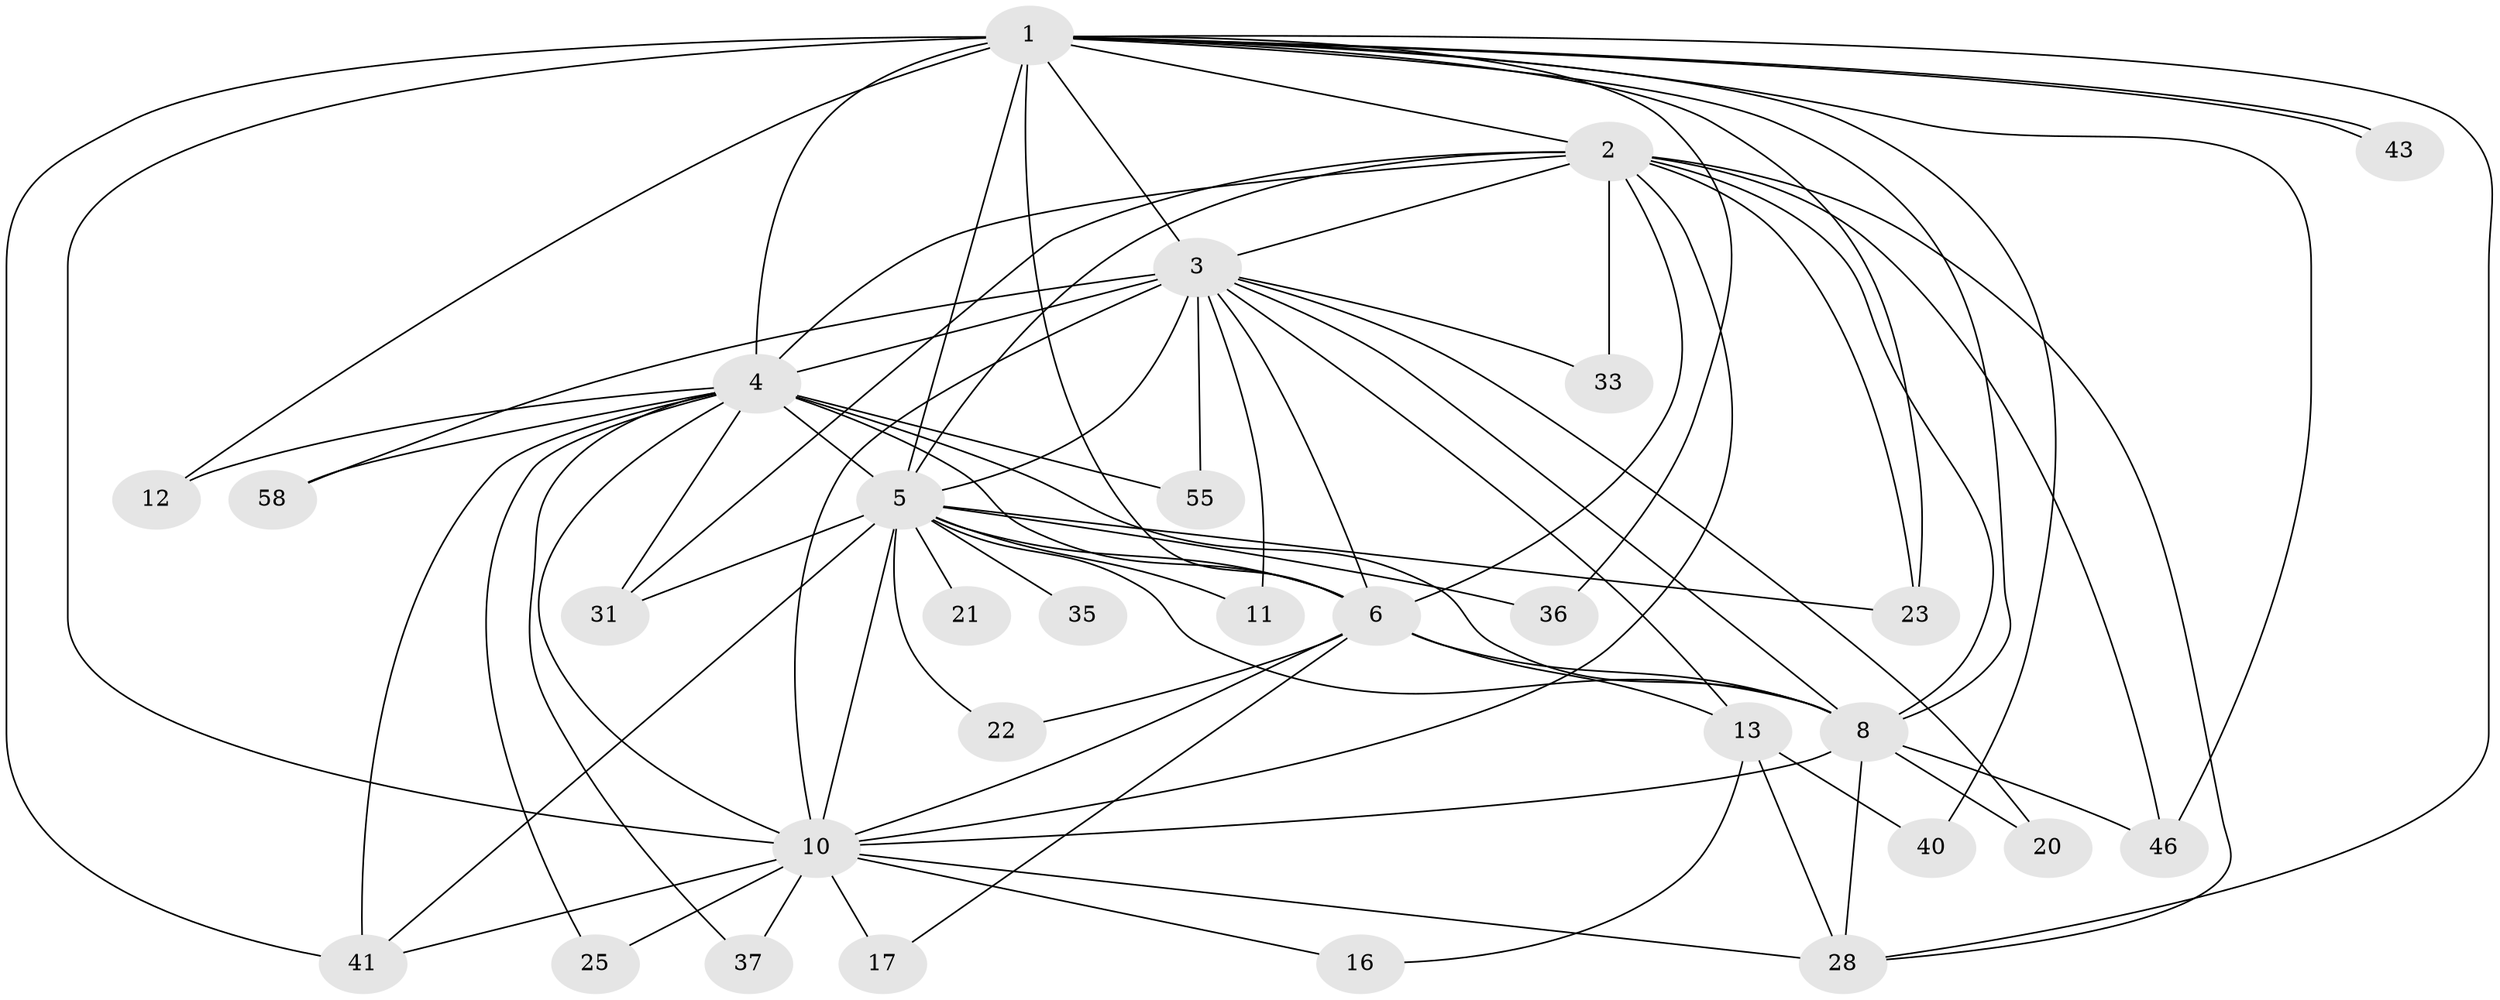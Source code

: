 // original degree distribution, {21: 0.03333333333333333, 19: 0.016666666666666666, 18: 0.03333333333333333, 12: 0.05, 14: 0.016666666666666666, 17: 0.016666666666666666, 3: 0.11666666666666667, 2: 0.5833333333333334, 5: 0.016666666666666666, 6: 0.016666666666666666, 4: 0.1}
// Generated by graph-tools (version 1.1) at 2025/14/03/09/25 04:14:02]
// undirected, 30 vertices, 78 edges
graph export_dot {
graph [start="1"]
  node [color=gray90,style=filled];
  1;
  2;
  3;
  4 [super="+26"];
  5 [super="+14+7"];
  6 [super="+27+39"];
  8;
  10 [super="+34+54+38+19"];
  11;
  12;
  13;
  16;
  17;
  20;
  21;
  22;
  23 [super="+50+44"];
  25;
  28 [super="+42+29"];
  31 [super="+60"];
  33;
  35;
  36;
  37;
  40;
  41 [super="+52"];
  43;
  46 [super="+48"];
  55;
  58;
  1 -- 2;
  1 -- 3;
  1 -- 4 [weight=2];
  1 -- 5 [weight=3];
  1 -- 6;
  1 -- 8;
  1 -- 10 [weight=3];
  1 -- 12;
  1 -- 36;
  1 -- 40;
  1 -- 41;
  1 -- 43;
  1 -- 43;
  1 -- 46;
  1 -- 23;
  1 -- 28;
  2 -- 3;
  2 -- 4;
  2 -- 5 [weight=5];
  2 -- 6 [weight=2];
  2 -- 8;
  2 -- 10 [weight=3];
  2 -- 23;
  2 -- 28;
  2 -- 31;
  2 -- 33;
  2 -- 46;
  3 -- 4;
  3 -- 5 [weight=5];
  3 -- 6 [weight=2];
  3 -- 8;
  3 -- 10;
  3 -- 11;
  3 -- 13;
  3 -- 20;
  3 -- 33;
  3 -- 55;
  3 -- 58;
  4 -- 5 [weight=5];
  4 -- 6 [weight=3];
  4 -- 8;
  4 -- 10;
  4 -- 12;
  4 -- 25;
  4 -- 31;
  4 -- 37;
  4 -- 41;
  4 -- 55;
  4 -- 58;
  5 -- 6 [weight=3];
  5 -- 8 [weight=3];
  5 -- 10 [weight=6];
  5 -- 23 [weight=2];
  5 -- 35 [weight=2];
  5 -- 22;
  5 -- 11 [weight=2];
  5 -- 36;
  5 -- 41;
  5 -- 21 [weight=2];
  5 -- 31;
  6 -- 8;
  6 -- 10;
  6 -- 13;
  6 -- 17;
  6 -- 22;
  8 -- 10;
  8 -- 20;
  8 -- 28;
  8 -- 46;
  10 -- 16;
  10 -- 17;
  10 -- 25;
  10 -- 37;
  10 -- 41;
  10 -- 28;
  13 -- 16;
  13 -- 40;
  13 -- 28;
}
